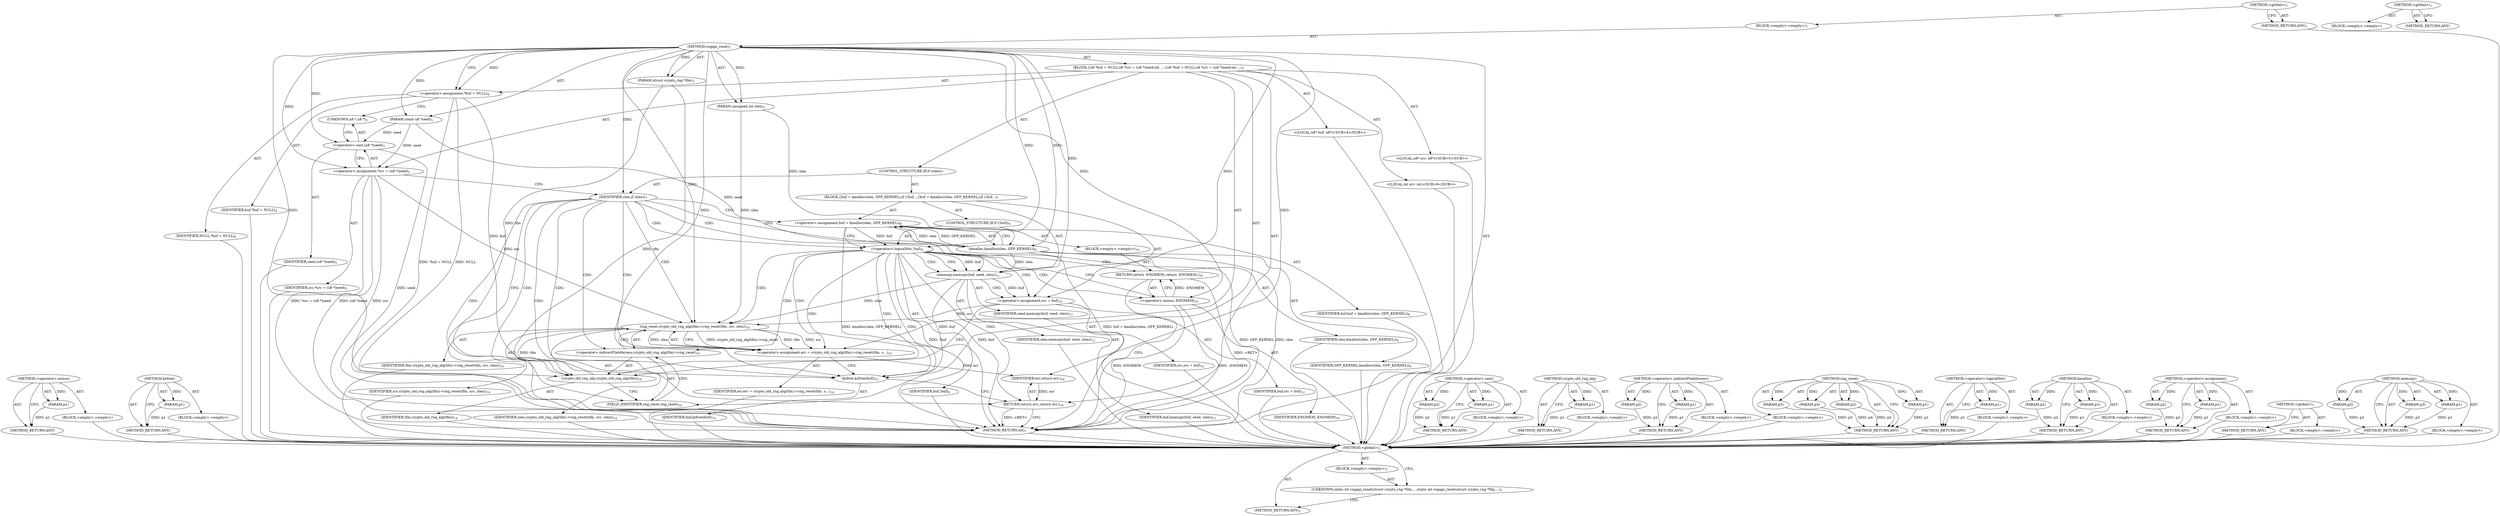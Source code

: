 digraph "&lt;global&gt;" {
vulnerable_102 [label=<(METHOD,&lt;operator&gt;.minus)>];
vulnerable_103 [label=<(PARAM,p1)>];
vulnerable_104 [label=<(BLOCK,&lt;empty&gt;,&lt;empty&gt;)>];
vulnerable_105 [label=<(METHOD_RETURN,ANY)>];
vulnerable_128 [label=<(METHOD,kzfree)>];
vulnerable_129 [label=<(PARAM,p1)>];
vulnerable_130 [label=<(BLOCK,&lt;empty&gt;,&lt;empty&gt;)>];
vulnerable_131 [label=<(METHOD_RETURN,ANY)>];
vulnerable_6 [label=<(METHOD,&lt;global&gt;)<SUB>1</SUB>>];
vulnerable_7 [label=<(BLOCK,&lt;empty&gt;,&lt;empty&gt;)<SUB>1</SUB>>];
vulnerable_8 [label=<(METHOD,rngapi_reset)<SUB>1</SUB>>];
vulnerable_9 [label=<(PARAM,struct crypto_rng *tfm)<SUB>1</SUB>>];
vulnerable_10 [label=<(PARAM,const u8 *seed)<SUB>1</SUB>>];
vulnerable_11 [label=<(PARAM,unsigned int slen)<SUB>2</SUB>>];
vulnerable_12 [label=<(BLOCK,{
	u8 *buf = NULL;
	u8 *src = (u8 *)seed;
	int ...,{
	u8 *buf = NULL;
	u8 *src = (u8 *)seed;
	int ...)<SUB>3</SUB>>];
vulnerable_13 [label="<(LOCAL,u8* buf: u8*)<SUB>4</SUB>>"];
vulnerable_14 [label=<(&lt;operator&gt;.assignment,*buf = NULL)<SUB>4</SUB>>];
vulnerable_15 [label=<(IDENTIFIER,buf,*buf = NULL)<SUB>4</SUB>>];
vulnerable_16 [label=<(IDENTIFIER,NULL,*buf = NULL)<SUB>4</SUB>>];
vulnerable_17 [label="<(LOCAL,u8* src: u8*)<SUB>5</SUB>>"];
vulnerable_18 [label=<(&lt;operator&gt;.assignment,*src = (u8 *)seed)<SUB>5</SUB>>];
vulnerable_19 [label=<(IDENTIFIER,src,*src = (u8 *)seed)<SUB>5</SUB>>];
vulnerable_20 [label=<(&lt;operator&gt;.cast,(u8 *)seed)<SUB>5</SUB>>];
vulnerable_21 [label=<(UNKNOWN,u8 *,u8 *)<SUB>5</SUB>>];
vulnerable_22 [label=<(IDENTIFIER,seed,(u8 *)seed)<SUB>5</SUB>>];
vulnerable_23 [label="<(LOCAL,int err: int)<SUB>6</SUB>>"];
vulnerable_24 [label=<(CONTROL_STRUCTURE,IF,if (slen))<SUB>7</SUB>>];
vulnerable_25 [label=<(IDENTIFIER,slen,if (slen))<SUB>7</SUB>>];
vulnerable_26 [label=<(BLOCK,{
		buf = kmalloc(slen, GFP_KERNEL);
		if (!buf...,{
		buf = kmalloc(slen, GFP_KERNEL);
		if (!buf...)<SUB>7</SUB>>];
vulnerable_27 [label=<(&lt;operator&gt;.assignment,buf = kmalloc(slen, GFP_KERNEL))<SUB>8</SUB>>];
vulnerable_28 [label=<(IDENTIFIER,buf,buf = kmalloc(slen, GFP_KERNEL))<SUB>8</SUB>>];
vulnerable_29 [label=<(kmalloc,kmalloc(slen, GFP_KERNEL))<SUB>8</SUB>>];
vulnerable_30 [label=<(IDENTIFIER,slen,kmalloc(slen, GFP_KERNEL))<SUB>8</SUB>>];
vulnerable_31 [label=<(IDENTIFIER,GFP_KERNEL,kmalloc(slen, GFP_KERNEL))<SUB>8</SUB>>];
vulnerable_32 [label=<(CONTROL_STRUCTURE,IF,if (!buf))<SUB>9</SUB>>];
vulnerable_33 [label=<(&lt;operator&gt;.logicalNot,!buf)<SUB>9</SUB>>];
vulnerable_34 [label=<(IDENTIFIER,buf,!buf)<SUB>9</SUB>>];
vulnerable_35 [label=<(BLOCK,&lt;empty&gt;,&lt;empty&gt;)<SUB>10</SUB>>];
vulnerable_36 [label=<(RETURN,return -ENOMEM;,return -ENOMEM;)<SUB>10</SUB>>];
vulnerable_37 [label=<(&lt;operator&gt;.minus,-ENOMEM)<SUB>10</SUB>>];
vulnerable_38 [label=<(IDENTIFIER,ENOMEM,-ENOMEM)<SUB>10</SUB>>];
vulnerable_39 [label=<(memcpy,memcpy(buf, seed, slen))<SUB>11</SUB>>];
vulnerable_40 [label=<(IDENTIFIER,buf,memcpy(buf, seed, slen))<SUB>11</SUB>>];
vulnerable_41 [label=<(IDENTIFIER,seed,memcpy(buf, seed, slen))<SUB>11</SUB>>];
vulnerable_42 [label=<(IDENTIFIER,slen,memcpy(buf, seed, slen))<SUB>11</SUB>>];
vulnerable_43 [label=<(&lt;operator&gt;.assignment,src = buf)<SUB>12</SUB>>];
vulnerable_44 [label=<(IDENTIFIER,src,src = buf)<SUB>12</SUB>>];
vulnerable_45 [label=<(IDENTIFIER,buf,src = buf)<SUB>12</SUB>>];
vulnerable_46 [label=<(&lt;operator&gt;.assignment,err = crypto_old_rng_alg(tfm)-&gt;rng_reset(tfm, s...)<SUB>14</SUB>>];
vulnerable_47 [label=<(IDENTIFIER,err,err = crypto_old_rng_alg(tfm)-&gt;rng_reset(tfm, s...)<SUB>14</SUB>>];
vulnerable_48 [label=<(rng_reset,crypto_old_rng_alg(tfm)-&gt;rng_reset(tfm, src, slen))<SUB>14</SUB>>];
vulnerable_49 [label=<(&lt;operator&gt;.indirectFieldAccess,crypto_old_rng_alg(tfm)-&gt;rng_reset)<SUB>14</SUB>>];
vulnerable_50 [label=<(crypto_old_rng_alg,crypto_old_rng_alg(tfm))<SUB>14</SUB>>];
vulnerable_51 [label=<(IDENTIFIER,tfm,crypto_old_rng_alg(tfm))<SUB>14</SUB>>];
vulnerable_52 [label=<(FIELD_IDENTIFIER,rng_reset,rng_reset)<SUB>14</SUB>>];
vulnerable_53 [label=<(IDENTIFIER,tfm,crypto_old_rng_alg(tfm)-&gt;rng_reset(tfm, src, slen))<SUB>14</SUB>>];
vulnerable_54 [label=<(IDENTIFIER,src,crypto_old_rng_alg(tfm)-&gt;rng_reset(tfm, src, slen))<SUB>14</SUB>>];
vulnerable_55 [label=<(IDENTIFIER,slen,crypto_old_rng_alg(tfm)-&gt;rng_reset(tfm, src, slen))<SUB>14</SUB>>];
vulnerable_56 [label=<(kzfree,kzfree(buf))<SUB>15</SUB>>];
vulnerable_57 [label=<(IDENTIFIER,buf,kzfree(buf))<SUB>15</SUB>>];
vulnerable_58 [label=<(RETURN,return err;,return err;)<SUB>16</SUB>>];
vulnerable_59 [label=<(IDENTIFIER,err,return err;)<SUB>16</SUB>>];
vulnerable_60 [label=<(METHOD_RETURN,int)<SUB>1</SUB>>];
vulnerable_62 [label=<(METHOD_RETURN,ANY)<SUB>1</SUB>>];
vulnerable_88 [label=<(METHOD,&lt;operator&gt;.cast)>];
vulnerable_89 [label=<(PARAM,p1)>];
vulnerable_90 [label=<(PARAM,p2)>];
vulnerable_91 [label=<(BLOCK,&lt;empty&gt;,&lt;empty&gt;)>];
vulnerable_92 [label=<(METHOD_RETURN,ANY)>];
vulnerable_124 [label=<(METHOD,crypto_old_rng_alg)>];
vulnerable_125 [label=<(PARAM,p1)>];
vulnerable_126 [label=<(BLOCK,&lt;empty&gt;,&lt;empty&gt;)>];
vulnerable_127 [label=<(METHOD_RETURN,ANY)>];
vulnerable_119 [label=<(METHOD,&lt;operator&gt;.indirectFieldAccess)>];
vulnerable_120 [label=<(PARAM,p1)>];
vulnerable_121 [label=<(PARAM,p2)>];
vulnerable_122 [label=<(BLOCK,&lt;empty&gt;,&lt;empty&gt;)>];
vulnerable_123 [label=<(METHOD_RETURN,ANY)>];
vulnerable_112 [label=<(METHOD,rng_reset)>];
vulnerable_113 [label=<(PARAM,p1)>];
vulnerable_114 [label=<(PARAM,p2)>];
vulnerable_115 [label=<(PARAM,p3)>];
vulnerable_116 [label=<(PARAM,p4)>];
vulnerable_117 [label=<(BLOCK,&lt;empty&gt;,&lt;empty&gt;)>];
vulnerable_118 [label=<(METHOD_RETURN,ANY)>];
vulnerable_98 [label=<(METHOD,&lt;operator&gt;.logicalNot)>];
vulnerable_99 [label=<(PARAM,p1)>];
vulnerable_100 [label=<(BLOCK,&lt;empty&gt;,&lt;empty&gt;)>];
vulnerable_101 [label=<(METHOD_RETURN,ANY)>];
vulnerable_93 [label=<(METHOD,kmalloc)>];
vulnerable_94 [label=<(PARAM,p1)>];
vulnerable_95 [label=<(PARAM,p2)>];
vulnerable_96 [label=<(BLOCK,&lt;empty&gt;,&lt;empty&gt;)>];
vulnerable_97 [label=<(METHOD_RETURN,ANY)>];
vulnerable_83 [label=<(METHOD,&lt;operator&gt;.assignment)>];
vulnerable_84 [label=<(PARAM,p1)>];
vulnerable_85 [label=<(PARAM,p2)>];
vulnerable_86 [label=<(BLOCK,&lt;empty&gt;,&lt;empty&gt;)>];
vulnerable_87 [label=<(METHOD_RETURN,ANY)>];
vulnerable_77 [label=<(METHOD,&lt;global&gt;)<SUB>1</SUB>>];
vulnerable_78 [label=<(BLOCK,&lt;empty&gt;,&lt;empty&gt;)>];
vulnerable_79 [label=<(METHOD_RETURN,ANY)>];
vulnerable_106 [label=<(METHOD,memcpy)>];
vulnerable_107 [label=<(PARAM,p1)>];
vulnerable_108 [label=<(PARAM,p2)>];
vulnerable_109 [label=<(PARAM,p3)>];
vulnerable_110 [label=<(BLOCK,&lt;empty&gt;,&lt;empty&gt;)>];
vulnerable_111 [label=<(METHOD_RETURN,ANY)>];
fixed_6 [label=<(METHOD,&lt;global&gt;)<SUB>1</SUB>>];
fixed_7 [label=<(BLOCK,&lt;empty&gt;,&lt;empty&gt;)<SUB>1</SUB>>];
fixed_8 [label=<(UNKNOWN,static int rngapi_reset(struct crypto_rng *tfm,...,static int rngapi_reset(struct crypto_rng *tfm,...)<SUB>1</SUB>>];
fixed_9 [label=<(METHOD_RETURN,ANY)<SUB>1</SUB>>];
fixed_14 [label=<(METHOD,&lt;global&gt;)<SUB>1</SUB>>];
fixed_15 [label=<(BLOCK,&lt;empty&gt;,&lt;empty&gt;)>];
fixed_16 [label=<(METHOD_RETURN,ANY)>];
vulnerable_102 -> vulnerable_103  [key=0, label="AST: "];
vulnerable_102 -> vulnerable_103  [key=1, label="DDG: "];
vulnerable_102 -> vulnerable_104  [key=0, label="AST: "];
vulnerable_102 -> vulnerable_105  [key=0, label="AST: "];
vulnerable_102 -> vulnerable_105  [key=1, label="CFG: "];
vulnerable_103 -> vulnerable_105  [key=0, label="DDG: p1"];
vulnerable_104 -> fixed_6  [key=0];
vulnerable_105 -> fixed_6  [key=0];
vulnerable_128 -> vulnerable_129  [key=0, label="AST: "];
vulnerable_128 -> vulnerable_129  [key=1, label="DDG: "];
vulnerable_128 -> vulnerable_130  [key=0, label="AST: "];
vulnerable_128 -> vulnerable_131  [key=0, label="AST: "];
vulnerable_128 -> vulnerable_131  [key=1, label="CFG: "];
vulnerable_129 -> vulnerable_131  [key=0, label="DDG: p1"];
vulnerable_130 -> fixed_6  [key=0];
vulnerable_131 -> fixed_6  [key=0];
vulnerable_6 -> vulnerable_7  [key=0, label="AST: "];
vulnerable_6 -> vulnerable_62  [key=0, label="AST: "];
vulnerable_6 -> vulnerable_62  [key=1, label="CFG: "];
vulnerable_7 -> vulnerable_8  [key=0, label="AST: "];
vulnerable_8 -> vulnerable_9  [key=0, label="AST: "];
vulnerable_8 -> vulnerable_9  [key=1, label="DDG: "];
vulnerable_8 -> vulnerable_10  [key=0, label="AST: "];
vulnerable_8 -> vulnerable_10  [key=1, label="DDG: "];
vulnerable_8 -> vulnerable_11  [key=0, label="AST: "];
vulnerable_8 -> vulnerable_11  [key=1, label="DDG: "];
vulnerable_8 -> vulnerable_12  [key=0, label="AST: "];
vulnerable_8 -> vulnerable_60  [key=0, label="AST: "];
vulnerable_8 -> vulnerable_14  [key=0, label="CFG: "];
vulnerable_8 -> vulnerable_14  [key=1, label="DDG: "];
vulnerable_8 -> vulnerable_18  [key=0, label="DDG: "];
vulnerable_8 -> vulnerable_25  [key=0, label="DDG: "];
vulnerable_8 -> vulnerable_56  [key=0, label="DDG: "];
vulnerable_8 -> vulnerable_59  [key=0, label="DDG: "];
vulnerable_8 -> vulnerable_20  [key=0, label="DDG: "];
vulnerable_8 -> vulnerable_43  [key=0, label="DDG: "];
vulnerable_8 -> vulnerable_48  [key=0, label="DDG: "];
vulnerable_8 -> vulnerable_39  [key=0, label="DDG: "];
vulnerable_8 -> vulnerable_29  [key=0, label="DDG: "];
vulnerable_8 -> vulnerable_33  [key=0, label="DDG: "];
vulnerable_8 -> vulnerable_50  [key=0, label="DDG: "];
vulnerable_8 -> vulnerable_37  [key=0, label="DDG: "];
vulnerable_9 -> vulnerable_60  [key=0, label="DDG: tfm"];
vulnerable_9 -> vulnerable_50  [key=0, label="DDG: tfm"];
vulnerable_10 -> vulnerable_18  [key=0, label="DDG: seed"];
vulnerable_10 -> vulnerable_20  [key=0, label="DDG: seed"];
vulnerable_10 -> vulnerable_39  [key=0, label="DDG: seed"];
vulnerable_11 -> vulnerable_48  [key=0, label="DDG: slen"];
vulnerable_11 -> vulnerable_29  [key=0, label="DDG: slen"];
vulnerable_12 -> vulnerable_13  [key=0, label="AST: "];
vulnerable_12 -> vulnerable_14  [key=0, label="AST: "];
vulnerable_12 -> vulnerable_17  [key=0, label="AST: "];
vulnerable_12 -> vulnerable_18  [key=0, label="AST: "];
vulnerable_12 -> vulnerable_23  [key=0, label="AST: "];
vulnerable_12 -> vulnerable_24  [key=0, label="AST: "];
vulnerable_12 -> vulnerable_46  [key=0, label="AST: "];
vulnerable_12 -> vulnerable_56  [key=0, label="AST: "];
vulnerable_12 -> vulnerable_58  [key=0, label="AST: "];
vulnerable_13 -> fixed_6  [key=0];
vulnerable_14 -> vulnerable_15  [key=0, label="AST: "];
vulnerable_14 -> vulnerable_16  [key=0, label="AST: "];
vulnerable_14 -> vulnerable_21  [key=0, label="CFG: "];
vulnerable_14 -> vulnerable_60  [key=0, label="DDG: *buf = NULL"];
vulnerable_14 -> vulnerable_60  [key=1, label="DDG: NULL"];
vulnerable_14 -> vulnerable_56  [key=0, label="DDG: buf"];
vulnerable_15 -> fixed_6  [key=0];
vulnerable_16 -> fixed_6  [key=0];
vulnerable_17 -> fixed_6  [key=0];
vulnerable_18 -> vulnerable_19  [key=0, label="AST: "];
vulnerable_18 -> vulnerable_20  [key=0, label="AST: "];
vulnerable_18 -> vulnerable_25  [key=0, label="CFG: "];
vulnerable_18 -> vulnerable_60  [key=0, label="DDG: src"];
vulnerable_18 -> vulnerable_60  [key=1, label="DDG: (u8 *)seed"];
vulnerable_18 -> vulnerable_60  [key=2, label="DDG: *src = (u8 *)seed"];
vulnerable_18 -> vulnerable_48  [key=0, label="DDG: src"];
vulnerable_19 -> fixed_6  [key=0];
vulnerable_20 -> vulnerable_21  [key=0, label="AST: "];
vulnerable_20 -> vulnerable_22  [key=0, label="AST: "];
vulnerable_20 -> vulnerable_18  [key=0, label="CFG: "];
vulnerable_20 -> vulnerable_60  [key=0, label="DDG: seed"];
vulnerable_21 -> vulnerable_20  [key=0, label="CFG: "];
vulnerable_22 -> fixed_6  [key=0];
vulnerable_23 -> fixed_6  [key=0];
vulnerable_24 -> vulnerable_25  [key=0, label="AST: "];
vulnerable_24 -> vulnerable_26  [key=0, label="AST: "];
vulnerable_25 -> vulnerable_29  [key=0, label="CFG: "];
vulnerable_25 -> vulnerable_29  [key=1, label="CDG: "];
vulnerable_25 -> vulnerable_50  [key=0, label="CFG: "];
vulnerable_25 -> vulnerable_50  [key=1, label="CDG: "];
vulnerable_25 -> vulnerable_48  [key=0, label="CDG: "];
vulnerable_25 -> vulnerable_58  [key=0, label="CDG: "];
vulnerable_25 -> vulnerable_49  [key=0, label="CDG: "];
vulnerable_25 -> vulnerable_33  [key=0, label="CDG: "];
vulnerable_25 -> vulnerable_52  [key=0, label="CDG: "];
vulnerable_25 -> vulnerable_46  [key=0, label="CDG: "];
vulnerable_25 -> vulnerable_56  [key=0, label="CDG: "];
vulnerable_25 -> vulnerable_27  [key=0, label="CDG: "];
vulnerable_26 -> vulnerable_27  [key=0, label="AST: "];
vulnerable_26 -> vulnerable_32  [key=0, label="AST: "];
vulnerable_26 -> vulnerable_39  [key=0, label="AST: "];
vulnerable_26 -> vulnerable_43  [key=0, label="AST: "];
vulnerable_27 -> vulnerable_28  [key=0, label="AST: "];
vulnerable_27 -> vulnerable_29  [key=0, label="AST: "];
vulnerable_27 -> vulnerable_33  [key=0, label="CFG: "];
vulnerable_27 -> vulnerable_33  [key=1, label="DDG: buf"];
vulnerable_27 -> vulnerable_60  [key=0, label="DDG: kmalloc(slen, GFP_KERNEL)"];
vulnerable_27 -> vulnerable_60  [key=1, label="DDG: buf = kmalloc(slen, GFP_KERNEL)"];
vulnerable_28 -> fixed_6  [key=0];
vulnerable_29 -> vulnerable_30  [key=0, label="AST: "];
vulnerable_29 -> vulnerable_31  [key=0, label="AST: "];
vulnerable_29 -> vulnerable_27  [key=0, label="CFG: "];
vulnerable_29 -> vulnerable_27  [key=1, label="DDG: slen"];
vulnerable_29 -> vulnerable_27  [key=2, label="DDG: GFP_KERNEL"];
vulnerable_29 -> vulnerable_60  [key=0, label="DDG: slen"];
vulnerable_29 -> vulnerable_60  [key=1, label="DDG: GFP_KERNEL"];
vulnerable_29 -> vulnerable_39  [key=0, label="DDG: slen"];
vulnerable_30 -> fixed_6  [key=0];
vulnerable_31 -> fixed_6  [key=0];
vulnerable_32 -> vulnerable_33  [key=0, label="AST: "];
vulnerable_32 -> vulnerable_35  [key=0, label="AST: "];
vulnerable_33 -> vulnerable_34  [key=0, label="AST: "];
vulnerable_33 -> vulnerable_37  [key=0, label="CFG: "];
vulnerable_33 -> vulnerable_37  [key=1, label="CDG: "];
vulnerable_33 -> vulnerable_39  [key=0, label="CFG: "];
vulnerable_33 -> vulnerable_39  [key=1, label="DDG: buf"];
vulnerable_33 -> vulnerable_39  [key=2, label="CDG: "];
vulnerable_33 -> vulnerable_60  [key=0, label="DDG: buf"];
vulnerable_33 -> vulnerable_60  [key=1, label="DDG: !buf"];
vulnerable_33 -> vulnerable_48  [key=0, label="CDG: "];
vulnerable_33 -> vulnerable_58  [key=0, label="CDG: "];
vulnerable_33 -> vulnerable_49  [key=0, label="CDG: "];
vulnerable_33 -> vulnerable_36  [key=0, label="CDG: "];
vulnerable_33 -> vulnerable_52  [key=0, label="CDG: "];
vulnerable_33 -> vulnerable_46  [key=0, label="CDG: "];
vulnerable_33 -> vulnerable_56  [key=0, label="CDG: "];
vulnerable_33 -> vulnerable_50  [key=0, label="CDG: "];
vulnerable_33 -> vulnerable_43  [key=0, label="CDG: "];
vulnerable_34 -> fixed_6  [key=0];
vulnerable_35 -> vulnerable_36  [key=0, label="AST: "];
vulnerable_36 -> vulnerable_37  [key=0, label="AST: "];
vulnerable_36 -> vulnerable_60  [key=0, label="CFG: "];
vulnerable_36 -> vulnerable_60  [key=1, label="DDG: &lt;RET&gt;"];
vulnerable_37 -> vulnerable_38  [key=0, label="AST: "];
vulnerable_37 -> vulnerable_36  [key=0, label="CFG: "];
vulnerable_37 -> vulnerable_36  [key=1, label="DDG: -ENOMEM"];
vulnerable_37 -> vulnerable_60  [key=0, label="DDG: ENOMEM"];
vulnerable_37 -> vulnerable_60  [key=1, label="DDG: -ENOMEM"];
vulnerable_38 -> fixed_6  [key=0];
vulnerable_39 -> vulnerable_40  [key=0, label="AST: "];
vulnerable_39 -> vulnerable_41  [key=0, label="AST: "];
vulnerable_39 -> vulnerable_42  [key=0, label="AST: "];
vulnerable_39 -> vulnerable_43  [key=0, label="CFG: "];
vulnerable_39 -> vulnerable_43  [key=1, label="DDG: buf"];
vulnerable_39 -> vulnerable_56  [key=0, label="DDG: buf"];
vulnerable_39 -> vulnerable_48  [key=0, label="DDG: slen"];
vulnerable_40 -> fixed_6  [key=0];
vulnerable_41 -> fixed_6  [key=0];
vulnerable_42 -> fixed_6  [key=0];
vulnerable_43 -> vulnerable_44  [key=0, label="AST: "];
vulnerable_43 -> vulnerable_45  [key=0, label="AST: "];
vulnerable_43 -> vulnerable_50  [key=0, label="CFG: "];
vulnerable_43 -> vulnerable_48  [key=0, label="DDG: src"];
vulnerable_44 -> fixed_6  [key=0];
vulnerable_45 -> fixed_6  [key=0];
vulnerable_46 -> vulnerable_47  [key=0, label="AST: "];
vulnerable_46 -> vulnerable_48  [key=0, label="AST: "];
vulnerable_46 -> vulnerable_56  [key=0, label="CFG: "];
vulnerable_46 -> vulnerable_59  [key=0, label="DDG: err"];
vulnerable_47 -> fixed_6  [key=0];
vulnerable_48 -> vulnerable_49  [key=0, label="AST: "];
vulnerable_48 -> vulnerable_53  [key=0, label="AST: "];
vulnerable_48 -> vulnerable_54  [key=0, label="AST: "];
vulnerable_48 -> vulnerable_55  [key=0, label="AST: "];
vulnerable_48 -> vulnerable_46  [key=0, label="CFG: "];
vulnerable_48 -> vulnerable_46  [key=1, label="DDG: crypto_old_rng_alg(tfm)-&gt;rng_reset"];
vulnerable_48 -> vulnerable_46  [key=2, label="DDG: tfm"];
vulnerable_48 -> vulnerable_46  [key=3, label="DDG: src"];
vulnerable_48 -> vulnerable_46  [key=4, label="DDG: slen"];
vulnerable_49 -> vulnerable_50  [key=0, label="AST: "];
vulnerable_49 -> vulnerable_52  [key=0, label="AST: "];
vulnerable_49 -> vulnerable_48  [key=0, label="CFG: "];
vulnerable_50 -> vulnerable_51  [key=0, label="AST: "];
vulnerable_50 -> vulnerable_52  [key=0, label="CFG: "];
vulnerable_50 -> vulnerable_48  [key=0, label="DDG: tfm"];
vulnerable_51 -> fixed_6  [key=0];
vulnerable_52 -> vulnerable_49  [key=0, label="CFG: "];
vulnerable_53 -> fixed_6  [key=0];
vulnerable_54 -> fixed_6  [key=0];
vulnerable_55 -> fixed_6  [key=0];
vulnerable_56 -> vulnerable_57  [key=0, label="AST: "];
vulnerable_56 -> vulnerable_58  [key=0, label="CFG: "];
vulnerable_57 -> fixed_6  [key=0];
vulnerable_58 -> vulnerable_59  [key=0, label="AST: "];
vulnerable_58 -> vulnerable_60  [key=0, label="CFG: "];
vulnerable_58 -> vulnerable_60  [key=1, label="DDG: &lt;RET&gt;"];
vulnerable_59 -> vulnerable_58  [key=0, label="DDG: err"];
vulnerable_60 -> fixed_6  [key=0];
vulnerable_62 -> fixed_6  [key=0];
vulnerable_88 -> vulnerable_89  [key=0, label="AST: "];
vulnerable_88 -> vulnerable_89  [key=1, label="DDG: "];
vulnerable_88 -> vulnerable_91  [key=0, label="AST: "];
vulnerable_88 -> vulnerable_90  [key=0, label="AST: "];
vulnerable_88 -> vulnerable_90  [key=1, label="DDG: "];
vulnerable_88 -> vulnerable_92  [key=0, label="AST: "];
vulnerable_88 -> vulnerable_92  [key=1, label="CFG: "];
vulnerable_89 -> vulnerable_92  [key=0, label="DDG: p1"];
vulnerable_90 -> vulnerable_92  [key=0, label="DDG: p2"];
vulnerable_91 -> fixed_6  [key=0];
vulnerable_92 -> fixed_6  [key=0];
vulnerable_124 -> vulnerable_125  [key=0, label="AST: "];
vulnerable_124 -> vulnerable_125  [key=1, label="DDG: "];
vulnerable_124 -> vulnerable_126  [key=0, label="AST: "];
vulnerable_124 -> vulnerable_127  [key=0, label="AST: "];
vulnerable_124 -> vulnerable_127  [key=1, label="CFG: "];
vulnerable_125 -> vulnerable_127  [key=0, label="DDG: p1"];
vulnerable_126 -> fixed_6  [key=0];
vulnerable_127 -> fixed_6  [key=0];
vulnerable_119 -> vulnerable_120  [key=0, label="AST: "];
vulnerable_119 -> vulnerable_120  [key=1, label="DDG: "];
vulnerable_119 -> vulnerable_122  [key=0, label="AST: "];
vulnerable_119 -> vulnerable_121  [key=0, label="AST: "];
vulnerable_119 -> vulnerable_121  [key=1, label="DDG: "];
vulnerable_119 -> vulnerable_123  [key=0, label="AST: "];
vulnerable_119 -> vulnerable_123  [key=1, label="CFG: "];
vulnerable_120 -> vulnerable_123  [key=0, label="DDG: p1"];
vulnerable_121 -> vulnerable_123  [key=0, label="DDG: p2"];
vulnerable_122 -> fixed_6  [key=0];
vulnerable_123 -> fixed_6  [key=0];
vulnerable_112 -> vulnerable_113  [key=0, label="AST: "];
vulnerable_112 -> vulnerable_113  [key=1, label="DDG: "];
vulnerable_112 -> vulnerable_117  [key=0, label="AST: "];
vulnerable_112 -> vulnerable_114  [key=0, label="AST: "];
vulnerable_112 -> vulnerable_114  [key=1, label="DDG: "];
vulnerable_112 -> vulnerable_118  [key=0, label="AST: "];
vulnerable_112 -> vulnerable_118  [key=1, label="CFG: "];
vulnerable_112 -> vulnerable_115  [key=0, label="AST: "];
vulnerable_112 -> vulnerable_115  [key=1, label="DDG: "];
vulnerable_112 -> vulnerable_116  [key=0, label="AST: "];
vulnerable_112 -> vulnerable_116  [key=1, label="DDG: "];
vulnerable_113 -> vulnerable_118  [key=0, label="DDG: p1"];
vulnerable_114 -> vulnerable_118  [key=0, label="DDG: p2"];
vulnerable_115 -> vulnerable_118  [key=0, label="DDG: p3"];
vulnerable_116 -> vulnerable_118  [key=0, label="DDG: p4"];
vulnerable_117 -> fixed_6  [key=0];
vulnerable_118 -> fixed_6  [key=0];
vulnerable_98 -> vulnerable_99  [key=0, label="AST: "];
vulnerable_98 -> vulnerable_99  [key=1, label="DDG: "];
vulnerable_98 -> vulnerable_100  [key=0, label="AST: "];
vulnerable_98 -> vulnerable_101  [key=0, label="AST: "];
vulnerable_98 -> vulnerable_101  [key=1, label="CFG: "];
vulnerable_99 -> vulnerable_101  [key=0, label="DDG: p1"];
vulnerable_100 -> fixed_6  [key=0];
vulnerable_101 -> fixed_6  [key=0];
vulnerable_93 -> vulnerable_94  [key=0, label="AST: "];
vulnerable_93 -> vulnerable_94  [key=1, label="DDG: "];
vulnerable_93 -> vulnerable_96  [key=0, label="AST: "];
vulnerable_93 -> vulnerable_95  [key=0, label="AST: "];
vulnerable_93 -> vulnerable_95  [key=1, label="DDG: "];
vulnerable_93 -> vulnerable_97  [key=0, label="AST: "];
vulnerable_93 -> vulnerable_97  [key=1, label="CFG: "];
vulnerable_94 -> vulnerable_97  [key=0, label="DDG: p1"];
vulnerable_95 -> vulnerable_97  [key=0, label="DDG: p2"];
vulnerable_96 -> fixed_6  [key=0];
vulnerable_97 -> fixed_6  [key=0];
vulnerable_83 -> vulnerable_84  [key=0, label="AST: "];
vulnerable_83 -> vulnerable_84  [key=1, label="DDG: "];
vulnerable_83 -> vulnerable_86  [key=0, label="AST: "];
vulnerable_83 -> vulnerable_85  [key=0, label="AST: "];
vulnerable_83 -> vulnerable_85  [key=1, label="DDG: "];
vulnerable_83 -> vulnerable_87  [key=0, label="AST: "];
vulnerable_83 -> vulnerable_87  [key=1, label="CFG: "];
vulnerable_84 -> vulnerable_87  [key=0, label="DDG: p1"];
vulnerable_85 -> vulnerable_87  [key=0, label="DDG: p2"];
vulnerable_86 -> fixed_6  [key=0];
vulnerable_87 -> fixed_6  [key=0];
vulnerable_77 -> vulnerable_78  [key=0, label="AST: "];
vulnerable_77 -> vulnerable_79  [key=0, label="AST: "];
vulnerable_77 -> vulnerable_79  [key=1, label="CFG: "];
vulnerable_78 -> fixed_6  [key=0];
vulnerable_79 -> fixed_6  [key=0];
vulnerable_106 -> vulnerable_107  [key=0, label="AST: "];
vulnerable_106 -> vulnerable_107  [key=1, label="DDG: "];
vulnerable_106 -> vulnerable_110  [key=0, label="AST: "];
vulnerable_106 -> vulnerable_108  [key=0, label="AST: "];
vulnerable_106 -> vulnerable_108  [key=1, label="DDG: "];
vulnerable_106 -> vulnerable_111  [key=0, label="AST: "];
vulnerable_106 -> vulnerable_111  [key=1, label="CFG: "];
vulnerable_106 -> vulnerable_109  [key=0, label="AST: "];
vulnerable_106 -> vulnerable_109  [key=1, label="DDG: "];
vulnerable_107 -> vulnerable_111  [key=0, label="DDG: p1"];
vulnerable_108 -> vulnerable_111  [key=0, label="DDG: p2"];
vulnerable_109 -> vulnerable_111  [key=0, label="DDG: p3"];
vulnerable_110 -> fixed_6  [key=0];
vulnerable_111 -> fixed_6  [key=0];
fixed_6 -> fixed_7  [key=0, label="AST: "];
fixed_6 -> fixed_9  [key=0, label="AST: "];
fixed_6 -> fixed_8  [key=0, label="CFG: "];
fixed_7 -> fixed_8  [key=0, label="AST: "];
fixed_8 -> fixed_9  [key=0, label="CFG: "];
fixed_14 -> fixed_15  [key=0, label="AST: "];
fixed_14 -> fixed_16  [key=0, label="AST: "];
fixed_14 -> fixed_16  [key=1, label="CFG: "];
}
